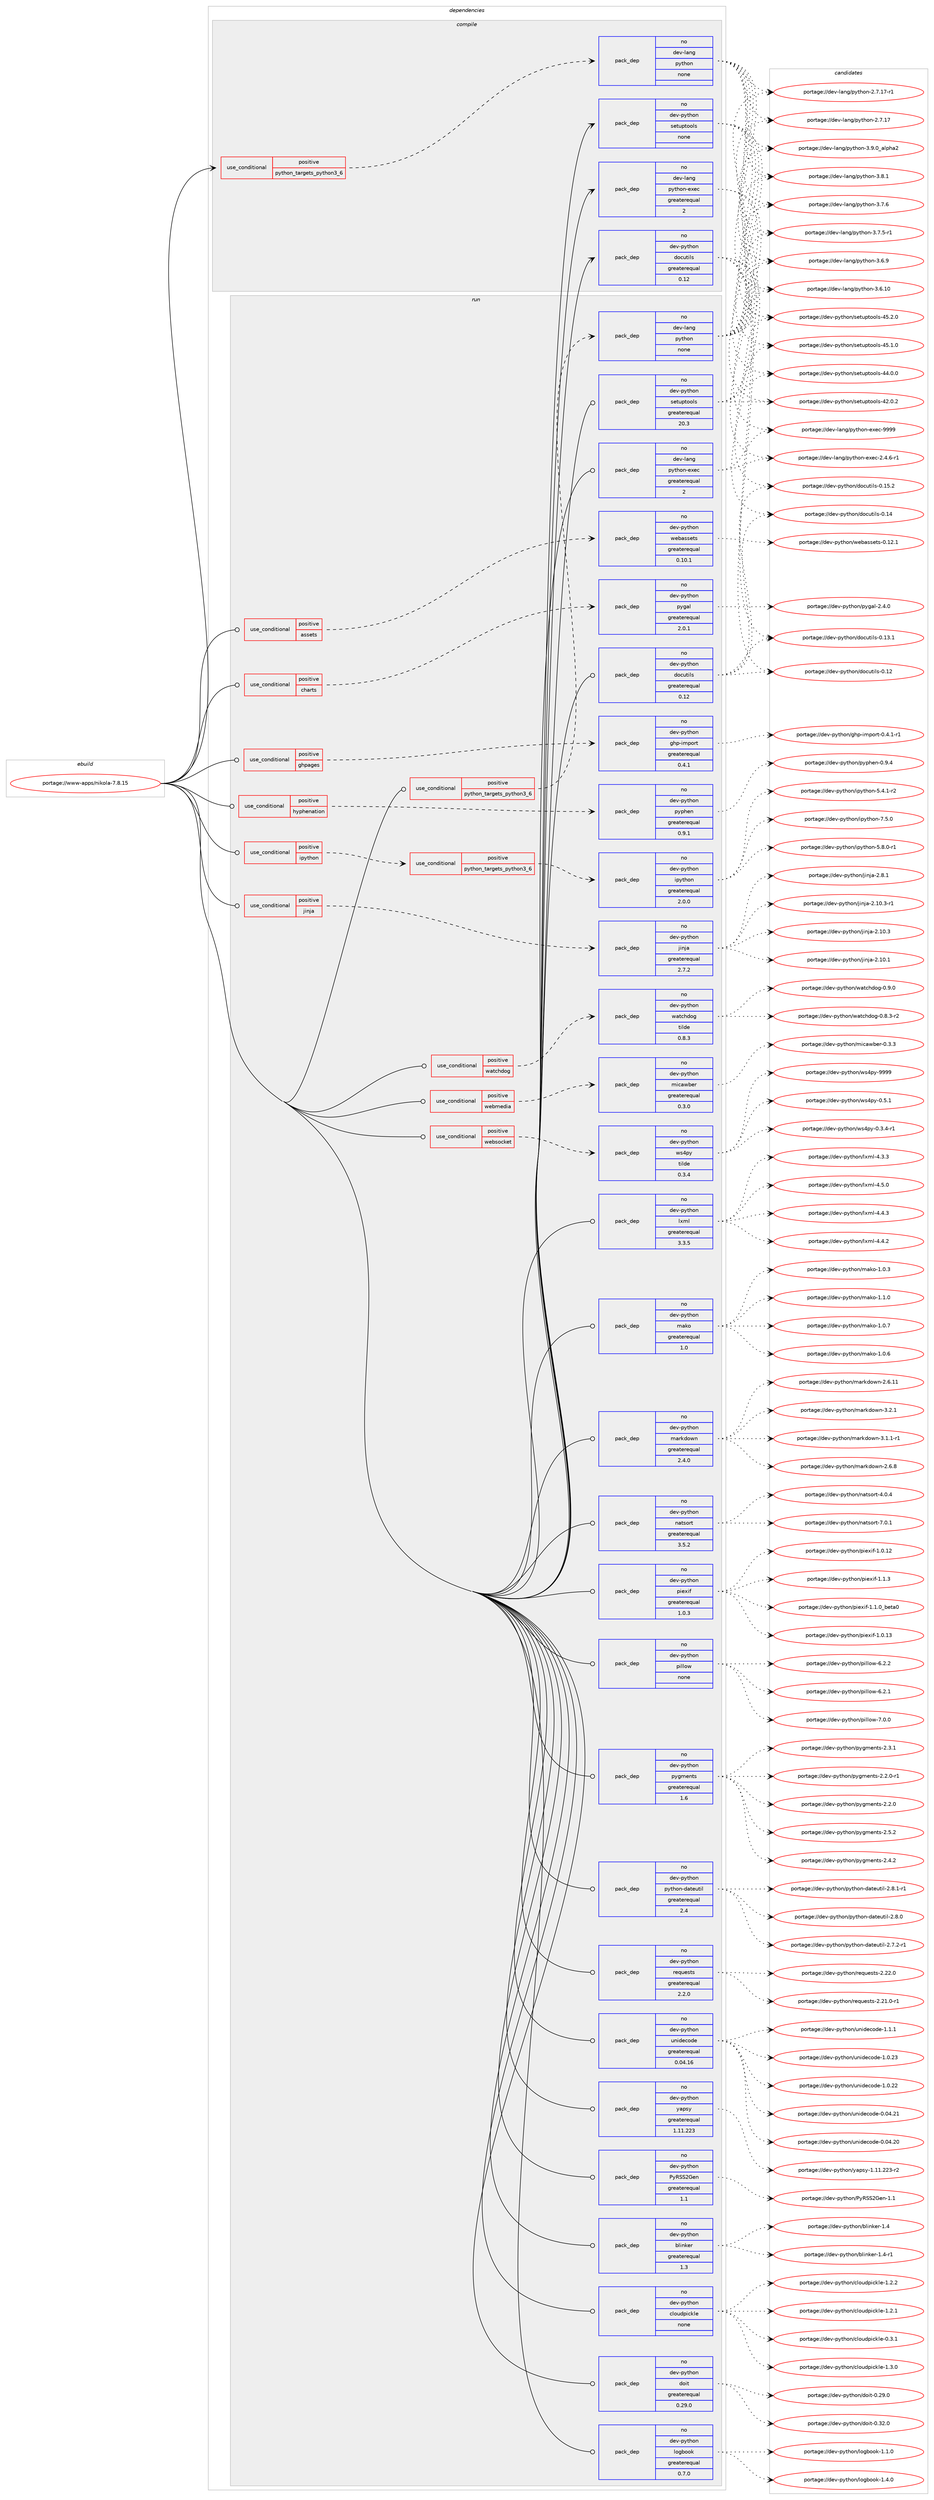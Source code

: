 digraph prolog {

# *************
# Graph options
# *************

newrank=true;
concentrate=true;
compound=true;
graph [rankdir=LR,fontname=Helvetica,fontsize=10,ranksep=1.5];#, ranksep=2.5, nodesep=0.2];
edge  [arrowhead=vee];
node  [fontname=Helvetica,fontsize=10];

# **********
# The ebuild
# **********

subgraph cluster_leftcol {
color=gray;
rank=same;
label=<<i>ebuild</i>>;
id [label="portage://www-apps/nikola-7.8.15", color=red, width=4, href="../www-apps/nikola-7.8.15.svg"];
}

# ****************
# The dependencies
# ****************

subgraph cluster_midcol {
color=gray;
label=<<i>dependencies</i>>;
subgraph cluster_compile {
fillcolor="#eeeeee";
style=filled;
label=<<i>compile</i>>;
subgraph cond5994 {
dependency33317 [label=<<TABLE BORDER="0" CELLBORDER="1" CELLSPACING="0" CELLPADDING="4"><TR><TD ROWSPAN="3" CELLPADDING="10">use_conditional</TD></TR><TR><TD>positive</TD></TR><TR><TD>python_targets_python3_6</TD></TR></TABLE>>, shape=none, color=red];
subgraph pack26707 {
dependency33318 [label=<<TABLE BORDER="0" CELLBORDER="1" CELLSPACING="0" CELLPADDING="4" WIDTH="220"><TR><TD ROWSPAN="6" CELLPADDING="30">pack_dep</TD></TR><TR><TD WIDTH="110">no</TD></TR><TR><TD>dev-lang</TD></TR><TR><TD>python</TD></TR><TR><TD>none</TD></TR><TR><TD></TD></TR></TABLE>>, shape=none, color=blue];
}
dependency33317:e -> dependency33318:w [weight=20,style="dashed",arrowhead="vee"];
}
id:e -> dependency33317:w [weight=20,style="solid",arrowhead="vee"];
subgraph pack26708 {
dependency33319 [label=<<TABLE BORDER="0" CELLBORDER="1" CELLSPACING="0" CELLPADDING="4" WIDTH="220"><TR><TD ROWSPAN="6" CELLPADDING="30">pack_dep</TD></TR><TR><TD WIDTH="110">no</TD></TR><TR><TD>dev-lang</TD></TR><TR><TD>python-exec</TD></TR><TR><TD>greaterequal</TD></TR><TR><TD>2</TD></TR></TABLE>>, shape=none, color=blue];
}
id:e -> dependency33319:w [weight=20,style="solid",arrowhead="vee"];
subgraph pack26709 {
dependency33320 [label=<<TABLE BORDER="0" CELLBORDER="1" CELLSPACING="0" CELLPADDING="4" WIDTH="220"><TR><TD ROWSPAN="6" CELLPADDING="30">pack_dep</TD></TR><TR><TD WIDTH="110">no</TD></TR><TR><TD>dev-python</TD></TR><TR><TD>docutils</TD></TR><TR><TD>greaterequal</TD></TR><TR><TD>0.12</TD></TR></TABLE>>, shape=none, color=blue];
}
id:e -> dependency33320:w [weight=20,style="solid",arrowhead="vee"];
subgraph pack26710 {
dependency33321 [label=<<TABLE BORDER="0" CELLBORDER="1" CELLSPACING="0" CELLPADDING="4" WIDTH="220"><TR><TD ROWSPAN="6" CELLPADDING="30">pack_dep</TD></TR><TR><TD WIDTH="110">no</TD></TR><TR><TD>dev-python</TD></TR><TR><TD>setuptools</TD></TR><TR><TD>none</TD></TR><TR><TD></TD></TR></TABLE>>, shape=none, color=blue];
}
id:e -> dependency33321:w [weight=20,style="solid",arrowhead="vee"];
}
subgraph cluster_compileandrun {
fillcolor="#eeeeee";
style=filled;
label=<<i>compile and run</i>>;
}
subgraph cluster_run {
fillcolor="#eeeeee";
style=filled;
label=<<i>run</i>>;
subgraph cond5995 {
dependency33322 [label=<<TABLE BORDER="0" CELLBORDER="1" CELLSPACING="0" CELLPADDING="4"><TR><TD ROWSPAN="3" CELLPADDING="10">use_conditional</TD></TR><TR><TD>positive</TD></TR><TR><TD>assets</TD></TR></TABLE>>, shape=none, color=red];
subgraph pack26711 {
dependency33323 [label=<<TABLE BORDER="0" CELLBORDER="1" CELLSPACING="0" CELLPADDING="4" WIDTH="220"><TR><TD ROWSPAN="6" CELLPADDING="30">pack_dep</TD></TR><TR><TD WIDTH="110">no</TD></TR><TR><TD>dev-python</TD></TR><TR><TD>webassets</TD></TR><TR><TD>greaterequal</TD></TR><TR><TD>0.10.1</TD></TR></TABLE>>, shape=none, color=blue];
}
dependency33322:e -> dependency33323:w [weight=20,style="dashed",arrowhead="vee"];
}
id:e -> dependency33322:w [weight=20,style="solid",arrowhead="odot"];
subgraph cond5996 {
dependency33324 [label=<<TABLE BORDER="0" CELLBORDER="1" CELLSPACING="0" CELLPADDING="4"><TR><TD ROWSPAN="3" CELLPADDING="10">use_conditional</TD></TR><TR><TD>positive</TD></TR><TR><TD>charts</TD></TR></TABLE>>, shape=none, color=red];
subgraph pack26712 {
dependency33325 [label=<<TABLE BORDER="0" CELLBORDER="1" CELLSPACING="0" CELLPADDING="4" WIDTH="220"><TR><TD ROWSPAN="6" CELLPADDING="30">pack_dep</TD></TR><TR><TD WIDTH="110">no</TD></TR><TR><TD>dev-python</TD></TR><TR><TD>pygal</TD></TR><TR><TD>greaterequal</TD></TR><TR><TD>2.0.1</TD></TR></TABLE>>, shape=none, color=blue];
}
dependency33324:e -> dependency33325:w [weight=20,style="dashed",arrowhead="vee"];
}
id:e -> dependency33324:w [weight=20,style="solid",arrowhead="odot"];
subgraph cond5997 {
dependency33326 [label=<<TABLE BORDER="0" CELLBORDER="1" CELLSPACING="0" CELLPADDING="4"><TR><TD ROWSPAN="3" CELLPADDING="10">use_conditional</TD></TR><TR><TD>positive</TD></TR><TR><TD>ghpages</TD></TR></TABLE>>, shape=none, color=red];
subgraph pack26713 {
dependency33327 [label=<<TABLE BORDER="0" CELLBORDER="1" CELLSPACING="0" CELLPADDING="4" WIDTH="220"><TR><TD ROWSPAN="6" CELLPADDING="30">pack_dep</TD></TR><TR><TD WIDTH="110">no</TD></TR><TR><TD>dev-python</TD></TR><TR><TD>ghp-import</TD></TR><TR><TD>greaterequal</TD></TR><TR><TD>0.4.1</TD></TR></TABLE>>, shape=none, color=blue];
}
dependency33326:e -> dependency33327:w [weight=20,style="dashed",arrowhead="vee"];
}
id:e -> dependency33326:w [weight=20,style="solid",arrowhead="odot"];
subgraph cond5998 {
dependency33328 [label=<<TABLE BORDER="0" CELLBORDER="1" CELLSPACING="0" CELLPADDING="4"><TR><TD ROWSPAN="3" CELLPADDING="10">use_conditional</TD></TR><TR><TD>positive</TD></TR><TR><TD>hyphenation</TD></TR></TABLE>>, shape=none, color=red];
subgraph pack26714 {
dependency33329 [label=<<TABLE BORDER="0" CELLBORDER="1" CELLSPACING="0" CELLPADDING="4" WIDTH="220"><TR><TD ROWSPAN="6" CELLPADDING="30">pack_dep</TD></TR><TR><TD WIDTH="110">no</TD></TR><TR><TD>dev-python</TD></TR><TR><TD>pyphen</TD></TR><TR><TD>greaterequal</TD></TR><TR><TD>0.9.1</TD></TR></TABLE>>, shape=none, color=blue];
}
dependency33328:e -> dependency33329:w [weight=20,style="dashed",arrowhead="vee"];
}
id:e -> dependency33328:w [weight=20,style="solid",arrowhead="odot"];
subgraph cond5999 {
dependency33330 [label=<<TABLE BORDER="0" CELLBORDER="1" CELLSPACING="0" CELLPADDING="4"><TR><TD ROWSPAN="3" CELLPADDING="10">use_conditional</TD></TR><TR><TD>positive</TD></TR><TR><TD>ipython</TD></TR></TABLE>>, shape=none, color=red];
subgraph cond6000 {
dependency33331 [label=<<TABLE BORDER="0" CELLBORDER="1" CELLSPACING="0" CELLPADDING="4"><TR><TD ROWSPAN="3" CELLPADDING="10">use_conditional</TD></TR><TR><TD>positive</TD></TR><TR><TD>python_targets_python3_6</TD></TR></TABLE>>, shape=none, color=red];
subgraph pack26715 {
dependency33332 [label=<<TABLE BORDER="0" CELLBORDER="1" CELLSPACING="0" CELLPADDING="4" WIDTH="220"><TR><TD ROWSPAN="6" CELLPADDING="30">pack_dep</TD></TR><TR><TD WIDTH="110">no</TD></TR><TR><TD>dev-python</TD></TR><TR><TD>ipython</TD></TR><TR><TD>greaterequal</TD></TR><TR><TD>2.0.0</TD></TR></TABLE>>, shape=none, color=blue];
}
dependency33331:e -> dependency33332:w [weight=20,style="dashed",arrowhead="vee"];
}
dependency33330:e -> dependency33331:w [weight=20,style="dashed",arrowhead="vee"];
}
id:e -> dependency33330:w [weight=20,style="solid",arrowhead="odot"];
subgraph cond6001 {
dependency33333 [label=<<TABLE BORDER="0" CELLBORDER="1" CELLSPACING="0" CELLPADDING="4"><TR><TD ROWSPAN="3" CELLPADDING="10">use_conditional</TD></TR><TR><TD>positive</TD></TR><TR><TD>jinja</TD></TR></TABLE>>, shape=none, color=red];
subgraph pack26716 {
dependency33334 [label=<<TABLE BORDER="0" CELLBORDER="1" CELLSPACING="0" CELLPADDING="4" WIDTH="220"><TR><TD ROWSPAN="6" CELLPADDING="30">pack_dep</TD></TR><TR><TD WIDTH="110">no</TD></TR><TR><TD>dev-python</TD></TR><TR><TD>jinja</TD></TR><TR><TD>greaterequal</TD></TR><TR><TD>2.7.2</TD></TR></TABLE>>, shape=none, color=blue];
}
dependency33333:e -> dependency33334:w [weight=20,style="dashed",arrowhead="vee"];
}
id:e -> dependency33333:w [weight=20,style="solid",arrowhead="odot"];
subgraph cond6002 {
dependency33335 [label=<<TABLE BORDER="0" CELLBORDER="1" CELLSPACING="0" CELLPADDING="4"><TR><TD ROWSPAN="3" CELLPADDING="10">use_conditional</TD></TR><TR><TD>positive</TD></TR><TR><TD>python_targets_python3_6</TD></TR></TABLE>>, shape=none, color=red];
subgraph pack26717 {
dependency33336 [label=<<TABLE BORDER="0" CELLBORDER="1" CELLSPACING="0" CELLPADDING="4" WIDTH="220"><TR><TD ROWSPAN="6" CELLPADDING="30">pack_dep</TD></TR><TR><TD WIDTH="110">no</TD></TR><TR><TD>dev-lang</TD></TR><TR><TD>python</TD></TR><TR><TD>none</TD></TR><TR><TD></TD></TR></TABLE>>, shape=none, color=blue];
}
dependency33335:e -> dependency33336:w [weight=20,style="dashed",arrowhead="vee"];
}
id:e -> dependency33335:w [weight=20,style="solid",arrowhead="odot"];
subgraph cond6003 {
dependency33337 [label=<<TABLE BORDER="0" CELLBORDER="1" CELLSPACING="0" CELLPADDING="4"><TR><TD ROWSPAN="3" CELLPADDING="10">use_conditional</TD></TR><TR><TD>positive</TD></TR><TR><TD>watchdog</TD></TR></TABLE>>, shape=none, color=red];
subgraph pack26718 {
dependency33338 [label=<<TABLE BORDER="0" CELLBORDER="1" CELLSPACING="0" CELLPADDING="4" WIDTH="220"><TR><TD ROWSPAN="6" CELLPADDING="30">pack_dep</TD></TR><TR><TD WIDTH="110">no</TD></TR><TR><TD>dev-python</TD></TR><TR><TD>watchdog</TD></TR><TR><TD>tilde</TD></TR><TR><TD>0.8.3</TD></TR></TABLE>>, shape=none, color=blue];
}
dependency33337:e -> dependency33338:w [weight=20,style="dashed",arrowhead="vee"];
}
id:e -> dependency33337:w [weight=20,style="solid",arrowhead="odot"];
subgraph cond6004 {
dependency33339 [label=<<TABLE BORDER="0" CELLBORDER="1" CELLSPACING="0" CELLPADDING="4"><TR><TD ROWSPAN="3" CELLPADDING="10">use_conditional</TD></TR><TR><TD>positive</TD></TR><TR><TD>webmedia</TD></TR></TABLE>>, shape=none, color=red];
subgraph pack26719 {
dependency33340 [label=<<TABLE BORDER="0" CELLBORDER="1" CELLSPACING="0" CELLPADDING="4" WIDTH="220"><TR><TD ROWSPAN="6" CELLPADDING="30">pack_dep</TD></TR><TR><TD WIDTH="110">no</TD></TR><TR><TD>dev-python</TD></TR><TR><TD>micawber</TD></TR><TR><TD>greaterequal</TD></TR><TR><TD>0.3.0</TD></TR></TABLE>>, shape=none, color=blue];
}
dependency33339:e -> dependency33340:w [weight=20,style="dashed",arrowhead="vee"];
}
id:e -> dependency33339:w [weight=20,style="solid",arrowhead="odot"];
subgraph cond6005 {
dependency33341 [label=<<TABLE BORDER="0" CELLBORDER="1" CELLSPACING="0" CELLPADDING="4"><TR><TD ROWSPAN="3" CELLPADDING="10">use_conditional</TD></TR><TR><TD>positive</TD></TR><TR><TD>websocket</TD></TR></TABLE>>, shape=none, color=red];
subgraph pack26720 {
dependency33342 [label=<<TABLE BORDER="0" CELLBORDER="1" CELLSPACING="0" CELLPADDING="4" WIDTH="220"><TR><TD ROWSPAN="6" CELLPADDING="30">pack_dep</TD></TR><TR><TD WIDTH="110">no</TD></TR><TR><TD>dev-python</TD></TR><TR><TD>ws4py</TD></TR><TR><TD>tilde</TD></TR><TR><TD>0.3.4</TD></TR></TABLE>>, shape=none, color=blue];
}
dependency33341:e -> dependency33342:w [weight=20,style="dashed",arrowhead="vee"];
}
id:e -> dependency33341:w [weight=20,style="solid",arrowhead="odot"];
subgraph pack26721 {
dependency33343 [label=<<TABLE BORDER="0" CELLBORDER="1" CELLSPACING="0" CELLPADDING="4" WIDTH="220"><TR><TD ROWSPAN="6" CELLPADDING="30">pack_dep</TD></TR><TR><TD WIDTH="110">no</TD></TR><TR><TD>dev-lang</TD></TR><TR><TD>python-exec</TD></TR><TR><TD>greaterequal</TD></TR><TR><TD>2</TD></TR></TABLE>>, shape=none, color=blue];
}
id:e -> dependency33343:w [weight=20,style="solid",arrowhead="odot"];
subgraph pack26722 {
dependency33344 [label=<<TABLE BORDER="0" CELLBORDER="1" CELLSPACING="0" CELLPADDING="4" WIDTH="220"><TR><TD ROWSPAN="6" CELLPADDING="30">pack_dep</TD></TR><TR><TD WIDTH="110">no</TD></TR><TR><TD>dev-python</TD></TR><TR><TD>PyRSS2Gen</TD></TR><TR><TD>greaterequal</TD></TR><TR><TD>1.1</TD></TR></TABLE>>, shape=none, color=blue];
}
id:e -> dependency33344:w [weight=20,style="solid",arrowhead="odot"];
subgraph pack26723 {
dependency33345 [label=<<TABLE BORDER="0" CELLBORDER="1" CELLSPACING="0" CELLPADDING="4" WIDTH="220"><TR><TD ROWSPAN="6" CELLPADDING="30">pack_dep</TD></TR><TR><TD WIDTH="110">no</TD></TR><TR><TD>dev-python</TD></TR><TR><TD>blinker</TD></TR><TR><TD>greaterequal</TD></TR><TR><TD>1.3</TD></TR></TABLE>>, shape=none, color=blue];
}
id:e -> dependency33345:w [weight=20,style="solid",arrowhead="odot"];
subgraph pack26724 {
dependency33346 [label=<<TABLE BORDER="0" CELLBORDER="1" CELLSPACING="0" CELLPADDING="4" WIDTH="220"><TR><TD ROWSPAN="6" CELLPADDING="30">pack_dep</TD></TR><TR><TD WIDTH="110">no</TD></TR><TR><TD>dev-python</TD></TR><TR><TD>cloudpickle</TD></TR><TR><TD>none</TD></TR><TR><TD></TD></TR></TABLE>>, shape=none, color=blue];
}
id:e -> dependency33346:w [weight=20,style="solid",arrowhead="odot"];
subgraph pack26725 {
dependency33347 [label=<<TABLE BORDER="0" CELLBORDER="1" CELLSPACING="0" CELLPADDING="4" WIDTH="220"><TR><TD ROWSPAN="6" CELLPADDING="30">pack_dep</TD></TR><TR><TD WIDTH="110">no</TD></TR><TR><TD>dev-python</TD></TR><TR><TD>docutils</TD></TR><TR><TD>greaterequal</TD></TR><TR><TD>0.12</TD></TR></TABLE>>, shape=none, color=blue];
}
id:e -> dependency33347:w [weight=20,style="solid",arrowhead="odot"];
subgraph pack26726 {
dependency33348 [label=<<TABLE BORDER="0" CELLBORDER="1" CELLSPACING="0" CELLPADDING="4" WIDTH="220"><TR><TD ROWSPAN="6" CELLPADDING="30">pack_dep</TD></TR><TR><TD WIDTH="110">no</TD></TR><TR><TD>dev-python</TD></TR><TR><TD>doit</TD></TR><TR><TD>greaterequal</TD></TR><TR><TD>0.29.0</TD></TR></TABLE>>, shape=none, color=blue];
}
id:e -> dependency33348:w [weight=20,style="solid",arrowhead="odot"];
subgraph pack26727 {
dependency33349 [label=<<TABLE BORDER="0" CELLBORDER="1" CELLSPACING="0" CELLPADDING="4" WIDTH="220"><TR><TD ROWSPAN="6" CELLPADDING="30">pack_dep</TD></TR><TR><TD WIDTH="110">no</TD></TR><TR><TD>dev-python</TD></TR><TR><TD>logbook</TD></TR><TR><TD>greaterequal</TD></TR><TR><TD>0.7.0</TD></TR></TABLE>>, shape=none, color=blue];
}
id:e -> dependency33349:w [weight=20,style="solid",arrowhead="odot"];
subgraph pack26728 {
dependency33350 [label=<<TABLE BORDER="0" CELLBORDER="1" CELLSPACING="0" CELLPADDING="4" WIDTH="220"><TR><TD ROWSPAN="6" CELLPADDING="30">pack_dep</TD></TR><TR><TD WIDTH="110">no</TD></TR><TR><TD>dev-python</TD></TR><TR><TD>lxml</TD></TR><TR><TD>greaterequal</TD></TR><TR><TD>3.3.5</TD></TR></TABLE>>, shape=none, color=blue];
}
id:e -> dependency33350:w [weight=20,style="solid",arrowhead="odot"];
subgraph pack26729 {
dependency33351 [label=<<TABLE BORDER="0" CELLBORDER="1" CELLSPACING="0" CELLPADDING="4" WIDTH="220"><TR><TD ROWSPAN="6" CELLPADDING="30">pack_dep</TD></TR><TR><TD WIDTH="110">no</TD></TR><TR><TD>dev-python</TD></TR><TR><TD>mako</TD></TR><TR><TD>greaterequal</TD></TR><TR><TD>1.0</TD></TR></TABLE>>, shape=none, color=blue];
}
id:e -> dependency33351:w [weight=20,style="solid",arrowhead="odot"];
subgraph pack26730 {
dependency33352 [label=<<TABLE BORDER="0" CELLBORDER="1" CELLSPACING="0" CELLPADDING="4" WIDTH="220"><TR><TD ROWSPAN="6" CELLPADDING="30">pack_dep</TD></TR><TR><TD WIDTH="110">no</TD></TR><TR><TD>dev-python</TD></TR><TR><TD>markdown</TD></TR><TR><TD>greaterequal</TD></TR><TR><TD>2.4.0</TD></TR></TABLE>>, shape=none, color=blue];
}
id:e -> dependency33352:w [weight=20,style="solid",arrowhead="odot"];
subgraph pack26731 {
dependency33353 [label=<<TABLE BORDER="0" CELLBORDER="1" CELLSPACING="0" CELLPADDING="4" WIDTH="220"><TR><TD ROWSPAN="6" CELLPADDING="30">pack_dep</TD></TR><TR><TD WIDTH="110">no</TD></TR><TR><TD>dev-python</TD></TR><TR><TD>natsort</TD></TR><TR><TD>greaterequal</TD></TR><TR><TD>3.5.2</TD></TR></TABLE>>, shape=none, color=blue];
}
id:e -> dependency33353:w [weight=20,style="solid",arrowhead="odot"];
subgraph pack26732 {
dependency33354 [label=<<TABLE BORDER="0" CELLBORDER="1" CELLSPACING="0" CELLPADDING="4" WIDTH="220"><TR><TD ROWSPAN="6" CELLPADDING="30">pack_dep</TD></TR><TR><TD WIDTH="110">no</TD></TR><TR><TD>dev-python</TD></TR><TR><TD>piexif</TD></TR><TR><TD>greaterequal</TD></TR><TR><TD>1.0.3</TD></TR></TABLE>>, shape=none, color=blue];
}
id:e -> dependency33354:w [weight=20,style="solid",arrowhead="odot"];
subgraph pack26733 {
dependency33355 [label=<<TABLE BORDER="0" CELLBORDER="1" CELLSPACING="0" CELLPADDING="4" WIDTH="220"><TR><TD ROWSPAN="6" CELLPADDING="30">pack_dep</TD></TR><TR><TD WIDTH="110">no</TD></TR><TR><TD>dev-python</TD></TR><TR><TD>pillow</TD></TR><TR><TD>none</TD></TR><TR><TD></TD></TR></TABLE>>, shape=none, color=blue];
}
id:e -> dependency33355:w [weight=20,style="solid",arrowhead="odot"];
subgraph pack26734 {
dependency33356 [label=<<TABLE BORDER="0" CELLBORDER="1" CELLSPACING="0" CELLPADDING="4" WIDTH="220"><TR><TD ROWSPAN="6" CELLPADDING="30">pack_dep</TD></TR><TR><TD WIDTH="110">no</TD></TR><TR><TD>dev-python</TD></TR><TR><TD>pygments</TD></TR><TR><TD>greaterequal</TD></TR><TR><TD>1.6</TD></TR></TABLE>>, shape=none, color=blue];
}
id:e -> dependency33356:w [weight=20,style="solid",arrowhead="odot"];
subgraph pack26735 {
dependency33357 [label=<<TABLE BORDER="0" CELLBORDER="1" CELLSPACING="0" CELLPADDING="4" WIDTH="220"><TR><TD ROWSPAN="6" CELLPADDING="30">pack_dep</TD></TR><TR><TD WIDTH="110">no</TD></TR><TR><TD>dev-python</TD></TR><TR><TD>python-dateutil</TD></TR><TR><TD>greaterequal</TD></TR><TR><TD>2.4</TD></TR></TABLE>>, shape=none, color=blue];
}
id:e -> dependency33357:w [weight=20,style="solid",arrowhead="odot"];
subgraph pack26736 {
dependency33358 [label=<<TABLE BORDER="0" CELLBORDER="1" CELLSPACING="0" CELLPADDING="4" WIDTH="220"><TR><TD ROWSPAN="6" CELLPADDING="30">pack_dep</TD></TR><TR><TD WIDTH="110">no</TD></TR><TR><TD>dev-python</TD></TR><TR><TD>requests</TD></TR><TR><TD>greaterequal</TD></TR><TR><TD>2.2.0</TD></TR></TABLE>>, shape=none, color=blue];
}
id:e -> dependency33358:w [weight=20,style="solid",arrowhead="odot"];
subgraph pack26737 {
dependency33359 [label=<<TABLE BORDER="0" CELLBORDER="1" CELLSPACING="0" CELLPADDING="4" WIDTH="220"><TR><TD ROWSPAN="6" CELLPADDING="30">pack_dep</TD></TR><TR><TD WIDTH="110">no</TD></TR><TR><TD>dev-python</TD></TR><TR><TD>setuptools</TD></TR><TR><TD>greaterequal</TD></TR><TR><TD>20.3</TD></TR></TABLE>>, shape=none, color=blue];
}
id:e -> dependency33359:w [weight=20,style="solid",arrowhead="odot"];
subgraph pack26738 {
dependency33360 [label=<<TABLE BORDER="0" CELLBORDER="1" CELLSPACING="0" CELLPADDING="4" WIDTH="220"><TR><TD ROWSPAN="6" CELLPADDING="30">pack_dep</TD></TR><TR><TD WIDTH="110">no</TD></TR><TR><TD>dev-python</TD></TR><TR><TD>unidecode</TD></TR><TR><TD>greaterequal</TD></TR><TR><TD>0.04.16</TD></TR></TABLE>>, shape=none, color=blue];
}
id:e -> dependency33360:w [weight=20,style="solid",arrowhead="odot"];
subgraph pack26739 {
dependency33361 [label=<<TABLE BORDER="0" CELLBORDER="1" CELLSPACING="0" CELLPADDING="4" WIDTH="220"><TR><TD ROWSPAN="6" CELLPADDING="30">pack_dep</TD></TR><TR><TD WIDTH="110">no</TD></TR><TR><TD>dev-python</TD></TR><TR><TD>yapsy</TD></TR><TR><TD>greaterequal</TD></TR><TR><TD>1.11.223</TD></TR></TABLE>>, shape=none, color=blue];
}
id:e -> dependency33361:w [weight=20,style="solid",arrowhead="odot"];
}
}

# **************
# The candidates
# **************

subgraph cluster_choices {
rank=same;
color=gray;
label=<<i>candidates</i>>;

subgraph choice26707 {
color=black;
nodesep=1;
choice10010111845108971101034711212111610411111045514657464895971081121049750 [label="portage://dev-lang/python-3.9.0_alpha2", color=red, width=4,href="../dev-lang/python-3.9.0_alpha2.svg"];
choice100101118451089711010347112121116104111110455146564649 [label="portage://dev-lang/python-3.8.1", color=red, width=4,href="../dev-lang/python-3.8.1.svg"];
choice100101118451089711010347112121116104111110455146554654 [label="portage://dev-lang/python-3.7.6", color=red, width=4,href="../dev-lang/python-3.7.6.svg"];
choice1001011184510897110103471121211161041111104551465546534511449 [label="portage://dev-lang/python-3.7.5-r1", color=red, width=4,href="../dev-lang/python-3.7.5-r1.svg"];
choice100101118451089711010347112121116104111110455146544657 [label="portage://dev-lang/python-3.6.9", color=red, width=4,href="../dev-lang/python-3.6.9.svg"];
choice10010111845108971101034711212111610411111045514654464948 [label="portage://dev-lang/python-3.6.10", color=red, width=4,href="../dev-lang/python-3.6.10.svg"];
choice100101118451089711010347112121116104111110455046554649554511449 [label="portage://dev-lang/python-2.7.17-r1", color=red, width=4,href="../dev-lang/python-2.7.17-r1.svg"];
choice10010111845108971101034711212111610411111045504655464955 [label="portage://dev-lang/python-2.7.17", color=red, width=4,href="../dev-lang/python-2.7.17.svg"];
dependency33318:e -> choice10010111845108971101034711212111610411111045514657464895971081121049750:w [style=dotted,weight="100"];
dependency33318:e -> choice100101118451089711010347112121116104111110455146564649:w [style=dotted,weight="100"];
dependency33318:e -> choice100101118451089711010347112121116104111110455146554654:w [style=dotted,weight="100"];
dependency33318:e -> choice1001011184510897110103471121211161041111104551465546534511449:w [style=dotted,weight="100"];
dependency33318:e -> choice100101118451089711010347112121116104111110455146544657:w [style=dotted,weight="100"];
dependency33318:e -> choice10010111845108971101034711212111610411111045514654464948:w [style=dotted,weight="100"];
dependency33318:e -> choice100101118451089711010347112121116104111110455046554649554511449:w [style=dotted,weight="100"];
dependency33318:e -> choice10010111845108971101034711212111610411111045504655464955:w [style=dotted,weight="100"];
}
subgraph choice26708 {
color=black;
nodesep=1;
choice10010111845108971101034711212111610411111045101120101994557575757 [label="portage://dev-lang/python-exec-9999", color=red, width=4,href="../dev-lang/python-exec-9999.svg"];
choice10010111845108971101034711212111610411111045101120101994550465246544511449 [label="portage://dev-lang/python-exec-2.4.6-r1", color=red, width=4,href="../dev-lang/python-exec-2.4.6-r1.svg"];
dependency33319:e -> choice10010111845108971101034711212111610411111045101120101994557575757:w [style=dotted,weight="100"];
dependency33319:e -> choice10010111845108971101034711212111610411111045101120101994550465246544511449:w [style=dotted,weight="100"];
}
subgraph choice26709 {
color=black;
nodesep=1;
choice10010111845112121116104111110471001119911711610510811545484649534650 [label="portage://dev-python/docutils-0.15.2", color=red, width=4,href="../dev-python/docutils-0.15.2.svg"];
choice1001011184511212111610411111047100111991171161051081154548464952 [label="portage://dev-python/docutils-0.14", color=red, width=4,href="../dev-python/docutils-0.14.svg"];
choice10010111845112121116104111110471001119911711610510811545484649514649 [label="portage://dev-python/docutils-0.13.1", color=red, width=4,href="../dev-python/docutils-0.13.1.svg"];
choice1001011184511212111610411111047100111991171161051081154548464950 [label="portage://dev-python/docutils-0.12", color=red, width=4,href="../dev-python/docutils-0.12.svg"];
dependency33320:e -> choice10010111845112121116104111110471001119911711610510811545484649534650:w [style=dotted,weight="100"];
dependency33320:e -> choice1001011184511212111610411111047100111991171161051081154548464952:w [style=dotted,weight="100"];
dependency33320:e -> choice10010111845112121116104111110471001119911711610510811545484649514649:w [style=dotted,weight="100"];
dependency33320:e -> choice1001011184511212111610411111047100111991171161051081154548464950:w [style=dotted,weight="100"];
}
subgraph choice26710 {
color=black;
nodesep=1;
choice100101118451121211161041111104711510111611711211611111110811545525346504648 [label="portage://dev-python/setuptools-45.2.0", color=red, width=4,href="../dev-python/setuptools-45.2.0.svg"];
choice100101118451121211161041111104711510111611711211611111110811545525346494648 [label="portage://dev-python/setuptools-45.1.0", color=red, width=4,href="../dev-python/setuptools-45.1.0.svg"];
choice100101118451121211161041111104711510111611711211611111110811545525246484648 [label="portage://dev-python/setuptools-44.0.0", color=red, width=4,href="../dev-python/setuptools-44.0.0.svg"];
choice100101118451121211161041111104711510111611711211611111110811545525046484650 [label="portage://dev-python/setuptools-42.0.2", color=red, width=4,href="../dev-python/setuptools-42.0.2.svg"];
dependency33321:e -> choice100101118451121211161041111104711510111611711211611111110811545525346504648:w [style=dotted,weight="100"];
dependency33321:e -> choice100101118451121211161041111104711510111611711211611111110811545525346494648:w [style=dotted,weight="100"];
dependency33321:e -> choice100101118451121211161041111104711510111611711211611111110811545525246484648:w [style=dotted,weight="100"];
dependency33321:e -> choice100101118451121211161041111104711510111611711211611111110811545525046484650:w [style=dotted,weight="100"];
}
subgraph choice26711 {
color=black;
nodesep=1;
choice1001011184511212111610411111047119101989711511510111611545484649504649 [label="portage://dev-python/webassets-0.12.1", color=red, width=4,href="../dev-python/webassets-0.12.1.svg"];
dependency33323:e -> choice1001011184511212111610411111047119101989711511510111611545484649504649:w [style=dotted,weight="100"];
}
subgraph choice26712 {
color=black;
nodesep=1;
choice100101118451121211161041111104711212110397108455046524648 [label="portage://dev-python/pygal-2.4.0", color=red, width=4,href="../dev-python/pygal-2.4.0.svg"];
dependency33325:e -> choice100101118451121211161041111104711212110397108455046524648:w [style=dotted,weight="100"];
}
subgraph choice26713 {
color=black;
nodesep=1;
choice1001011184511212111610411111047103104112451051091121111141164548465246494511449 [label="portage://dev-python/ghp-import-0.4.1-r1", color=red, width=4,href="../dev-python/ghp-import-0.4.1-r1.svg"];
dependency33327:e -> choice1001011184511212111610411111047103104112451051091121111141164548465246494511449:w [style=dotted,weight="100"];
}
subgraph choice26714 {
color=black;
nodesep=1;
choice1001011184511212111610411111047112121112104101110454846574652 [label="portage://dev-python/pyphen-0.9.4", color=red, width=4,href="../dev-python/pyphen-0.9.4.svg"];
dependency33329:e -> choice1001011184511212111610411111047112121112104101110454846574652:w [style=dotted,weight="100"];
}
subgraph choice26715 {
color=black;
nodesep=1;
choice1001011184511212111610411111047105112121116104111110455546534648 [label="portage://dev-python/ipython-7.5.0", color=red, width=4,href="../dev-python/ipython-7.5.0.svg"];
choice10010111845112121116104111110471051121211161041111104553465646484511449 [label="portage://dev-python/ipython-5.8.0-r1", color=red, width=4,href="../dev-python/ipython-5.8.0-r1.svg"];
choice10010111845112121116104111110471051121211161041111104553465246494511450 [label="portage://dev-python/ipython-5.4.1-r2", color=red, width=4,href="../dev-python/ipython-5.4.1-r2.svg"];
dependency33332:e -> choice1001011184511212111610411111047105112121116104111110455546534648:w [style=dotted,weight="100"];
dependency33332:e -> choice10010111845112121116104111110471051121211161041111104553465646484511449:w [style=dotted,weight="100"];
dependency33332:e -> choice10010111845112121116104111110471051121211161041111104553465246494511450:w [style=dotted,weight="100"];
}
subgraph choice26716 {
color=black;
nodesep=1;
choice100101118451121211161041111104710610511010697455046564649 [label="portage://dev-python/jinja-2.8.1", color=red, width=4,href="../dev-python/jinja-2.8.1.svg"];
choice100101118451121211161041111104710610511010697455046494846514511449 [label="portage://dev-python/jinja-2.10.3-r1", color=red, width=4,href="../dev-python/jinja-2.10.3-r1.svg"];
choice10010111845112121116104111110471061051101069745504649484651 [label="portage://dev-python/jinja-2.10.3", color=red, width=4,href="../dev-python/jinja-2.10.3.svg"];
choice10010111845112121116104111110471061051101069745504649484649 [label="portage://dev-python/jinja-2.10.1", color=red, width=4,href="../dev-python/jinja-2.10.1.svg"];
dependency33334:e -> choice100101118451121211161041111104710610511010697455046564649:w [style=dotted,weight="100"];
dependency33334:e -> choice100101118451121211161041111104710610511010697455046494846514511449:w [style=dotted,weight="100"];
dependency33334:e -> choice10010111845112121116104111110471061051101069745504649484651:w [style=dotted,weight="100"];
dependency33334:e -> choice10010111845112121116104111110471061051101069745504649484649:w [style=dotted,weight="100"];
}
subgraph choice26717 {
color=black;
nodesep=1;
choice10010111845108971101034711212111610411111045514657464895971081121049750 [label="portage://dev-lang/python-3.9.0_alpha2", color=red, width=4,href="../dev-lang/python-3.9.0_alpha2.svg"];
choice100101118451089711010347112121116104111110455146564649 [label="portage://dev-lang/python-3.8.1", color=red, width=4,href="../dev-lang/python-3.8.1.svg"];
choice100101118451089711010347112121116104111110455146554654 [label="portage://dev-lang/python-3.7.6", color=red, width=4,href="../dev-lang/python-3.7.6.svg"];
choice1001011184510897110103471121211161041111104551465546534511449 [label="portage://dev-lang/python-3.7.5-r1", color=red, width=4,href="../dev-lang/python-3.7.5-r1.svg"];
choice100101118451089711010347112121116104111110455146544657 [label="portage://dev-lang/python-3.6.9", color=red, width=4,href="../dev-lang/python-3.6.9.svg"];
choice10010111845108971101034711212111610411111045514654464948 [label="portage://dev-lang/python-3.6.10", color=red, width=4,href="../dev-lang/python-3.6.10.svg"];
choice100101118451089711010347112121116104111110455046554649554511449 [label="portage://dev-lang/python-2.7.17-r1", color=red, width=4,href="../dev-lang/python-2.7.17-r1.svg"];
choice10010111845108971101034711212111610411111045504655464955 [label="portage://dev-lang/python-2.7.17", color=red, width=4,href="../dev-lang/python-2.7.17.svg"];
dependency33336:e -> choice10010111845108971101034711212111610411111045514657464895971081121049750:w [style=dotted,weight="100"];
dependency33336:e -> choice100101118451089711010347112121116104111110455146564649:w [style=dotted,weight="100"];
dependency33336:e -> choice100101118451089711010347112121116104111110455146554654:w [style=dotted,weight="100"];
dependency33336:e -> choice1001011184510897110103471121211161041111104551465546534511449:w [style=dotted,weight="100"];
dependency33336:e -> choice100101118451089711010347112121116104111110455146544657:w [style=dotted,weight="100"];
dependency33336:e -> choice10010111845108971101034711212111610411111045514654464948:w [style=dotted,weight="100"];
dependency33336:e -> choice100101118451089711010347112121116104111110455046554649554511449:w [style=dotted,weight="100"];
dependency33336:e -> choice10010111845108971101034711212111610411111045504655464955:w [style=dotted,weight="100"];
}
subgraph choice26718 {
color=black;
nodesep=1;
choice10010111845112121116104111110471199711699104100111103454846574648 [label="portage://dev-python/watchdog-0.9.0", color=red, width=4,href="../dev-python/watchdog-0.9.0.svg"];
choice100101118451121211161041111104711997116991041001111034548465646514511450 [label="portage://dev-python/watchdog-0.8.3-r2", color=red, width=4,href="../dev-python/watchdog-0.8.3-r2.svg"];
dependency33338:e -> choice10010111845112121116104111110471199711699104100111103454846574648:w [style=dotted,weight="100"];
dependency33338:e -> choice100101118451121211161041111104711997116991041001111034548465646514511450:w [style=dotted,weight="100"];
}
subgraph choice26719 {
color=black;
nodesep=1;
choice1001011184511212111610411111047109105999711998101114454846514651 [label="portage://dev-python/micawber-0.3.3", color=red, width=4,href="../dev-python/micawber-0.3.3.svg"];
dependency33340:e -> choice1001011184511212111610411111047109105999711998101114454846514651:w [style=dotted,weight="100"];
}
subgraph choice26720 {
color=black;
nodesep=1;
choice1001011184511212111610411111047119115521121214557575757 [label="portage://dev-python/ws4py-9999", color=red, width=4,href="../dev-python/ws4py-9999.svg"];
choice100101118451121211161041111104711911552112121454846534649 [label="portage://dev-python/ws4py-0.5.1", color=red, width=4,href="../dev-python/ws4py-0.5.1.svg"];
choice1001011184511212111610411111047119115521121214548465146524511449 [label="portage://dev-python/ws4py-0.3.4-r1", color=red, width=4,href="../dev-python/ws4py-0.3.4-r1.svg"];
dependency33342:e -> choice1001011184511212111610411111047119115521121214557575757:w [style=dotted,weight="100"];
dependency33342:e -> choice100101118451121211161041111104711911552112121454846534649:w [style=dotted,weight="100"];
dependency33342:e -> choice1001011184511212111610411111047119115521121214548465146524511449:w [style=dotted,weight="100"];
}
subgraph choice26721 {
color=black;
nodesep=1;
choice10010111845108971101034711212111610411111045101120101994557575757 [label="portage://dev-lang/python-exec-9999", color=red, width=4,href="../dev-lang/python-exec-9999.svg"];
choice10010111845108971101034711212111610411111045101120101994550465246544511449 [label="portage://dev-lang/python-exec-2.4.6-r1", color=red, width=4,href="../dev-lang/python-exec-2.4.6-r1.svg"];
dependency33343:e -> choice10010111845108971101034711212111610411111045101120101994557575757:w [style=dotted,weight="100"];
dependency33343:e -> choice10010111845108971101034711212111610411111045101120101994550465246544511449:w [style=dotted,weight="100"];
}
subgraph choice26722 {
color=black;
nodesep=1;
choice100101118451121211161041111104780121828383507110111045494649 [label="portage://dev-python/PyRSS2Gen-1.1", color=red, width=4,href="../dev-python/PyRSS2Gen-1.1.svg"];
dependency33344:e -> choice100101118451121211161041111104780121828383507110111045494649:w [style=dotted,weight="100"];
}
subgraph choice26723 {
color=black;
nodesep=1;
choice100101118451121211161041111104798108105110107101114454946524511449 [label="portage://dev-python/blinker-1.4-r1", color=red, width=4,href="../dev-python/blinker-1.4-r1.svg"];
choice10010111845112121116104111110479810810511010710111445494652 [label="portage://dev-python/blinker-1.4", color=red, width=4,href="../dev-python/blinker-1.4.svg"];
dependency33345:e -> choice100101118451121211161041111104798108105110107101114454946524511449:w [style=dotted,weight="100"];
dependency33345:e -> choice10010111845112121116104111110479810810511010710111445494652:w [style=dotted,weight="100"];
}
subgraph choice26724 {
color=black;
nodesep=1;
choice10010111845112121116104111110479910811111710011210599107108101454946514648 [label="portage://dev-python/cloudpickle-1.3.0", color=red, width=4,href="../dev-python/cloudpickle-1.3.0.svg"];
choice10010111845112121116104111110479910811111710011210599107108101454946504650 [label="portage://dev-python/cloudpickle-1.2.2", color=red, width=4,href="../dev-python/cloudpickle-1.2.2.svg"];
choice10010111845112121116104111110479910811111710011210599107108101454946504649 [label="portage://dev-python/cloudpickle-1.2.1", color=red, width=4,href="../dev-python/cloudpickle-1.2.1.svg"];
choice10010111845112121116104111110479910811111710011210599107108101454846514649 [label="portage://dev-python/cloudpickle-0.3.1", color=red, width=4,href="../dev-python/cloudpickle-0.3.1.svg"];
dependency33346:e -> choice10010111845112121116104111110479910811111710011210599107108101454946514648:w [style=dotted,weight="100"];
dependency33346:e -> choice10010111845112121116104111110479910811111710011210599107108101454946504650:w [style=dotted,weight="100"];
dependency33346:e -> choice10010111845112121116104111110479910811111710011210599107108101454946504649:w [style=dotted,weight="100"];
dependency33346:e -> choice10010111845112121116104111110479910811111710011210599107108101454846514649:w [style=dotted,weight="100"];
}
subgraph choice26725 {
color=black;
nodesep=1;
choice10010111845112121116104111110471001119911711610510811545484649534650 [label="portage://dev-python/docutils-0.15.2", color=red, width=4,href="../dev-python/docutils-0.15.2.svg"];
choice1001011184511212111610411111047100111991171161051081154548464952 [label="portage://dev-python/docutils-0.14", color=red, width=4,href="../dev-python/docutils-0.14.svg"];
choice10010111845112121116104111110471001119911711610510811545484649514649 [label="portage://dev-python/docutils-0.13.1", color=red, width=4,href="../dev-python/docutils-0.13.1.svg"];
choice1001011184511212111610411111047100111991171161051081154548464950 [label="portage://dev-python/docutils-0.12", color=red, width=4,href="../dev-python/docutils-0.12.svg"];
dependency33347:e -> choice10010111845112121116104111110471001119911711610510811545484649534650:w [style=dotted,weight="100"];
dependency33347:e -> choice1001011184511212111610411111047100111991171161051081154548464952:w [style=dotted,weight="100"];
dependency33347:e -> choice10010111845112121116104111110471001119911711610510811545484649514649:w [style=dotted,weight="100"];
dependency33347:e -> choice1001011184511212111610411111047100111991171161051081154548464950:w [style=dotted,weight="100"];
}
subgraph choice26726 {
color=black;
nodesep=1;
choice100101118451121211161041111104710011110511645484651504648 [label="portage://dev-python/doit-0.32.0", color=red, width=4,href="../dev-python/doit-0.32.0.svg"];
choice100101118451121211161041111104710011110511645484650574648 [label="portage://dev-python/doit-0.29.0", color=red, width=4,href="../dev-python/doit-0.29.0.svg"];
dependency33348:e -> choice100101118451121211161041111104710011110511645484651504648:w [style=dotted,weight="100"];
dependency33348:e -> choice100101118451121211161041111104710011110511645484650574648:w [style=dotted,weight="100"];
}
subgraph choice26727 {
color=black;
nodesep=1;
choice100101118451121211161041111104710811110398111111107454946524648 [label="portage://dev-python/logbook-1.4.0", color=red, width=4,href="../dev-python/logbook-1.4.0.svg"];
choice100101118451121211161041111104710811110398111111107454946494648 [label="portage://dev-python/logbook-1.1.0", color=red, width=4,href="../dev-python/logbook-1.1.0.svg"];
dependency33349:e -> choice100101118451121211161041111104710811110398111111107454946524648:w [style=dotted,weight="100"];
dependency33349:e -> choice100101118451121211161041111104710811110398111111107454946494648:w [style=dotted,weight="100"];
}
subgraph choice26728 {
color=black;
nodesep=1;
choice1001011184511212111610411111047108120109108455246534648 [label="portage://dev-python/lxml-4.5.0", color=red, width=4,href="../dev-python/lxml-4.5.0.svg"];
choice1001011184511212111610411111047108120109108455246524651 [label="portage://dev-python/lxml-4.4.3", color=red, width=4,href="../dev-python/lxml-4.4.3.svg"];
choice1001011184511212111610411111047108120109108455246524650 [label="portage://dev-python/lxml-4.4.2", color=red, width=4,href="../dev-python/lxml-4.4.2.svg"];
choice1001011184511212111610411111047108120109108455246514651 [label="portage://dev-python/lxml-4.3.3", color=red, width=4,href="../dev-python/lxml-4.3.3.svg"];
dependency33350:e -> choice1001011184511212111610411111047108120109108455246534648:w [style=dotted,weight="100"];
dependency33350:e -> choice1001011184511212111610411111047108120109108455246524651:w [style=dotted,weight="100"];
dependency33350:e -> choice1001011184511212111610411111047108120109108455246524650:w [style=dotted,weight="100"];
dependency33350:e -> choice1001011184511212111610411111047108120109108455246514651:w [style=dotted,weight="100"];
}
subgraph choice26729 {
color=black;
nodesep=1;
choice100101118451121211161041111104710997107111454946494648 [label="portage://dev-python/mako-1.1.0", color=red, width=4,href="../dev-python/mako-1.1.0.svg"];
choice100101118451121211161041111104710997107111454946484655 [label="portage://dev-python/mako-1.0.7", color=red, width=4,href="../dev-python/mako-1.0.7.svg"];
choice100101118451121211161041111104710997107111454946484654 [label="portage://dev-python/mako-1.0.6", color=red, width=4,href="../dev-python/mako-1.0.6.svg"];
choice100101118451121211161041111104710997107111454946484651 [label="portage://dev-python/mako-1.0.3", color=red, width=4,href="../dev-python/mako-1.0.3.svg"];
dependency33351:e -> choice100101118451121211161041111104710997107111454946494648:w [style=dotted,weight="100"];
dependency33351:e -> choice100101118451121211161041111104710997107111454946484655:w [style=dotted,weight="100"];
dependency33351:e -> choice100101118451121211161041111104710997107111454946484654:w [style=dotted,weight="100"];
dependency33351:e -> choice100101118451121211161041111104710997107111454946484651:w [style=dotted,weight="100"];
}
subgraph choice26730 {
color=black;
nodesep=1;
choice100101118451121211161041111104710997114107100111119110455146504649 [label="portage://dev-python/markdown-3.2.1", color=red, width=4,href="../dev-python/markdown-3.2.1.svg"];
choice1001011184511212111610411111047109971141071001111191104551464946494511449 [label="portage://dev-python/markdown-3.1.1-r1", color=red, width=4,href="../dev-python/markdown-3.1.1-r1.svg"];
choice100101118451121211161041111104710997114107100111119110455046544656 [label="portage://dev-python/markdown-2.6.8", color=red, width=4,href="../dev-python/markdown-2.6.8.svg"];
choice10010111845112121116104111110471099711410710011111911045504654464949 [label="portage://dev-python/markdown-2.6.11", color=red, width=4,href="../dev-python/markdown-2.6.11.svg"];
dependency33352:e -> choice100101118451121211161041111104710997114107100111119110455146504649:w [style=dotted,weight="100"];
dependency33352:e -> choice1001011184511212111610411111047109971141071001111191104551464946494511449:w [style=dotted,weight="100"];
dependency33352:e -> choice100101118451121211161041111104710997114107100111119110455046544656:w [style=dotted,weight="100"];
dependency33352:e -> choice10010111845112121116104111110471099711410710011111911045504654464949:w [style=dotted,weight="100"];
}
subgraph choice26731 {
color=black;
nodesep=1;
choice100101118451121211161041111104711097116115111114116455546484649 [label="portage://dev-python/natsort-7.0.1", color=red, width=4,href="../dev-python/natsort-7.0.1.svg"];
choice100101118451121211161041111104711097116115111114116455246484652 [label="portage://dev-python/natsort-4.0.4", color=red, width=4,href="../dev-python/natsort-4.0.4.svg"];
dependency33353:e -> choice100101118451121211161041111104711097116115111114116455546484649:w [style=dotted,weight="100"];
dependency33353:e -> choice100101118451121211161041111104711097116115111114116455246484652:w [style=dotted,weight="100"];
}
subgraph choice26732 {
color=black;
nodesep=1;
choice1001011184511212111610411111047112105101120105102454946494651 [label="portage://dev-python/piexif-1.1.3", color=red, width=4,href="../dev-python/piexif-1.1.3.svg"];
choice100101118451121211161041111104711210510112010510245494649464895981011169748 [label="portage://dev-python/piexif-1.1.0_beta0", color=red, width=4,href="../dev-python/piexif-1.1.0_beta0.svg"];
choice100101118451121211161041111104711210510112010510245494648464951 [label="portage://dev-python/piexif-1.0.13", color=red, width=4,href="../dev-python/piexif-1.0.13.svg"];
choice100101118451121211161041111104711210510112010510245494648464950 [label="portage://dev-python/piexif-1.0.12", color=red, width=4,href="../dev-python/piexif-1.0.12.svg"];
dependency33354:e -> choice1001011184511212111610411111047112105101120105102454946494651:w [style=dotted,weight="100"];
dependency33354:e -> choice100101118451121211161041111104711210510112010510245494649464895981011169748:w [style=dotted,weight="100"];
dependency33354:e -> choice100101118451121211161041111104711210510112010510245494648464951:w [style=dotted,weight="100"];
dependency33354:e -> choice100101118451121211161041111104711210510112010510245494648464950:w [style=dotted,weight="100"];
}
subgraph choice26733 {
color=black;
nodesep=1;
choice1001011184511212111610411111047112105108108111119455546484648 [label="portage://dev-python/pillow-7.0.0", color=red, width=4,href="../dev-python/pillow-7.0.0.svg"];
choice1001011184511212111610411111047112105108108111119455446504650 [label="portage://dev-python/pillow-6.2.2", color=red, width=4,href="../dev-python/pillow-6.2.2.svg"];
choice1001011184511212111610411111047112105108108111119455446504649 [label="portage://dev-python/pillow-6.2.1", color=red, width=4,href="../dev-python/pillow-6.2.1.svg"];
dependency33355:e -> choice1001011184511212111610411111047112105108108111119455546484648:w [style=dotted,weight="100"];
dependency33355:e -> choice1001011184511212111610411111047112105108108111119455446504650:w [style=dotted,weight="100"];
dependency33355:e -> choice1001011184511212111610411111047112105108108111119455446504649:w [style=dotted,weight="100"];
}
subgraph choice26734 {
color=black;
nodesep=1;
choice1001011184511212111610411111047112121103109101110116115455046534650 [label="portage://dev-python/pygments-2.5.2", color=red, width=4,href="../dev-python/pygments-2.5.2.svg"];
choice1001011184511212111610411111047112121103109101110116115455046524650 [label="portage://dev-python/pygments-2.4.2", color=red, width=4,href="../dev-python/pygments-2.4.2.svg"];
choice1001011184511212111610411111047112121103109101110116115455046514649 [label="portage://dev-python/pygments-2.3.1", color=red, width=4,href="../dev-python/pygments-2.3.1.svg"];
choice10010111845112121116104111110471121211031091011101161154550465046484511449 [label="portage://dev-python/pygments-2.2.0-r1", color=red, width=4,href="../dev-python/pygments-2.2.0-r1.svg"];
choice1001011184511212111610411111047112121103109101110116115455046504648 [label="portage://dev-python/pygments-2.2.0", color=red, width=4,href="../dev-python/pygments-2.2.0.svg"];
dependency33356:e -> choice1001011184511212111610411111047112121103109101110116115455046534650:w [style=dotted,weight="100"];
dependency33356:e -> choice1001011184511212111610411111047112121103109101110116115455046524650:w [style=dotted,weight="100"];
dependency33356:e -> choice1001011184511212111610411111047112121103109101110116115455046514649:w [style=dotted,weight="100"];
dependency33356:e -> choice10010111845112121116104111110471121211031091011101161154550465046484511449:w [style=dotted,weight="100"];
dependency33356:e -> choice1001011184511212111610411111047112121103109101110116115455046504648:w [style=dotted,weight="100"];
}
subgraph choice26735 {
color=black;
nodesep=1;
choice100101118451121211161041111104711212111610411111045100971161011171161051084550465646494511449 [label="portage://dev-python/python-dateutil-2.8.1-r1", color=red, width=4,href="../dev-python/python-dateutil-2.8.1-r1.svg"];
choice10010111845112121116104111110471121211161041111104510097116101117116105108455046564648 [label="portage://dev-python/python-dateutil-2.8.0", color=red, width=4,href="../dev-python/python-dateutil-2.8.0.svg"];
choice100101118451121211161041111104711212111610411111045100971161011171161051084550465546504511449 [label="portage://dev-python/python-dateutil-2.7.2-r1", color=red, width=4,href="../dev-python/python-dateutil-2.7.2-r1.svg"];
dependency33357:e -> choice100101118451121211161041111104711212111610411111045100971161011171161051084550465646494511449:w [style=dotted,weight="100"];
dependency33357:e -> choice10010111845112121116104111110471121211161041111104510097116101117116105108455046564648:w [style=dotted,weight="100"];
dependency33357:e -> choice100101118451121211161041111104711212111610411111045100971161011171161051084550465546504511449:w [style=dotted,weight="100"];
}
subgraph choice26736 {
color=black;
nodesep=1;
choice100101118451121211161041111104711410111311710111511611545504650504648 [label="portage://dev-python/requests-2.22.0", color=red, width=4,href="../dev-python/requests-2.22.0.svg"];
choice1001011184511212111610411111047114101113117101115116115455046504946484511449 [label="portage://dev-python/requests-2.21.0-r1", color=red, width=4,href="../dev-python/requests-2.21.0-r1.svg"];
dependency33358:e -> choice100101118451121211161041111104711410111311710111511611545504650504648:w [style=dotted,weight="100"];
dependency33358:e -> choice1001011184511212111610411111047114101113117101115116115455046504946484511449:w [style=dotted,weight="100"];
}
subgraph choice26737 {
color=black;
nodesep=1;
choice100101118451121211161041111104711510111611711211611111110811545525346504648 [label="portage://dev-python/setuptools-45.2.0", color=red, width=4,href="../dev-python/setuptools-45.2.0.svg"];
choice100101118451121211161041111104711510111611711211611111110811545525346494648 [label="portage://dev-python/setuptools-45.1.0", color=red, width=4,href="../dev-python/setuptools-45.1.0.svg"];
choice100101118451121211161041111104711510111611711211611111110811545525246484648 [label="portage://dev-python/setuptools-44.0.0", color=red, width=4,href="../dev-python/setuptools-44.0.0.svg"];
choice100101118451121211161041111104711510111611711211611111110811545525046484650 [label="portage://dev-python/setuptools-42.0.2", color=red, width=4,href="../dev-python/setuptools-42.0.2.svg"];
dependency33359:e -> choice100101118451121211161041111104711510111611711211611111110811545525346504648:w [style=dotted,weight="100"];
dependency33359:e -> choice100101118451121211161041111104711510111611711211611111110811545525346494648:w [style=dotted,weight="100"];
dependency33359:e -> choice100101118451121211161041111104711510111611711211611111110811545525246484648:w [style=dotted,weight="100"];
dependency33359:e -> choice100101118451121211161041111104711510111611711211611111110811545525046484650:w [style=dotted,weight="100"];
}
subgraph choice26738 {
color=black;
nodesep=1;
choice100101118451121211161041111104711711010510010199111100101454946494649 [label="portage://dev-python/unidecode-1.1.1", color=red, width=4,href="../dev-python/unidecode-1.1.1.svg"];
choice10010111845112121116104111110471171101051001019911110010145494648465051 [label="portage://dev-python/unidecode-1.0.23", color=red, width=4,href="../dev-python/unidecode-1.0.23.svg"];
choice10010111845112121116104111110471171101051001019911110010145494648465050 [label="portage://dev-python/unidecode-1.0.22", color=red, width=4,href="../dev-python/unidecode-1.0.22.svg"];
choice1001011184511212111610411111047117110105100101991111001014548464852465049 [label="portage://dev-python/unidecode-0.04.21", color=red, width=4,href="../dev-python/unidecode-0.04.21.svg"];
choice1001011184511212111610411111047117110105100101991111001014548464852465048 [label="portage://dev-python/unidecode-0.04.20", color=red, width=4,href="../dev-python/unidecode-0.04.20.svg"];
dependency33360:e -> choice100101118451121211161041111104711711010510010199111100101454946494649:w [style=dotted,weight="100"];
dependency33360:e -> choice10010111845112121116104111110471171101051001019911110010145494648465051:w [style=dotted,weight="100"];
dependency33360:e -> choice10010111845112121116104111110471171101051001019911110010145494648465050:w [style=dotted,weight="100"];
dependency33360:e -> choice1001011184511212111610411111047117110105100101991111001014548464852465049:w [style=dotted,weight="100"];
dependency33360:e -> choice1001011184511212111610411111047117110105100101991111001014548464852465048:w [style=dotted,weight="100"];
}
subgraph choice26739 {
color=black;
nodesep=1;
choice1001011184511212111610411111047121971121151214549464949465050514511450 [label="portage://dev-python/yapsy-1.11.223-r2", color=red, width=4,href="../dev-python/yapsy-1.11.223-r2.svg"];
dependency33361:e -> choice1001011184511212111610411111047121971121151214549464949465050514511450:w [style=dotted,weight="100"];
}
}

}
